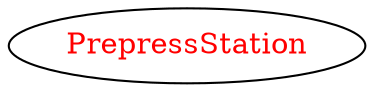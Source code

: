 digraph dependencyGraph {
 concentrate=true;
 ranksep="2.0";
 rankdir="LR"; 
 splines="ortho";
"PrepressStation" [fontcolor="red"];
}
